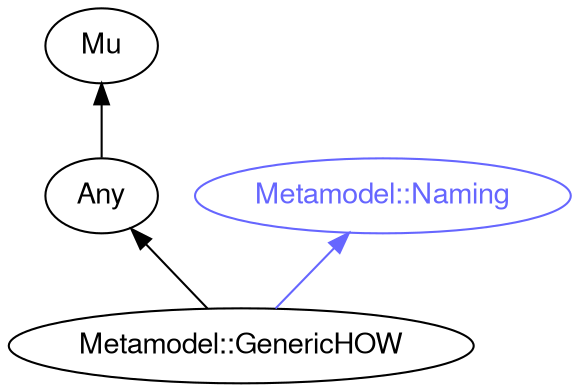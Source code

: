 digraph "perl6-type-graph" {
    rankdir=BT;
    splines=polyline;
    overlap=false; 
    // Types
    "Metamodel::GenericHOW" [color="#000000", fontcolor="#000000", href="/type/Metamodel::GenericHOW", fontname="FreeSans"];
    "Mu" [color="#000000", fontcolor="#000000", href="/type/Mu", fontname="FreeSans"];
    "Any" [color="#000000", fontcolor="#000000", href="/type/Any", fontname="FreeSans"];
    "Metamodel::Naming" [color="#6666FF", fontcolor="#6666FF", href="/type/Metamodel::Naming", fontname="FreeSans"];

    // Superclasses
    "Metamodel::GenericHOW" -> "Any" [color="#000000"];
    "Any" -> "Mu" [color="#000000"];

    // Roles
    "Metamodel::GenericHOW" -> "Metamodel::Naming" [color="#6666FF"];
}
